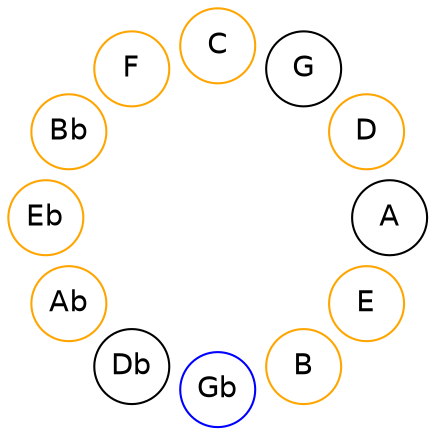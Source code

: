 
graph {

layout = circo;
mindist = .1

node [shape = circle, fontname = Helvetica, margin = 0]
edge [style=invis]

subgraph 1 {
	E -- B -- Gb -- Db -- Ab -- Eb -- Bb -- F -- C -- G -- D -- A -- E
}

E [color=orange];
B [color=orange];
Gb [color=blue];
Ab [color=orange];
Eb [color=orange];
Bb [color=orange];
F [color=orange];
C [color=orange];
D [color=orange];
}
